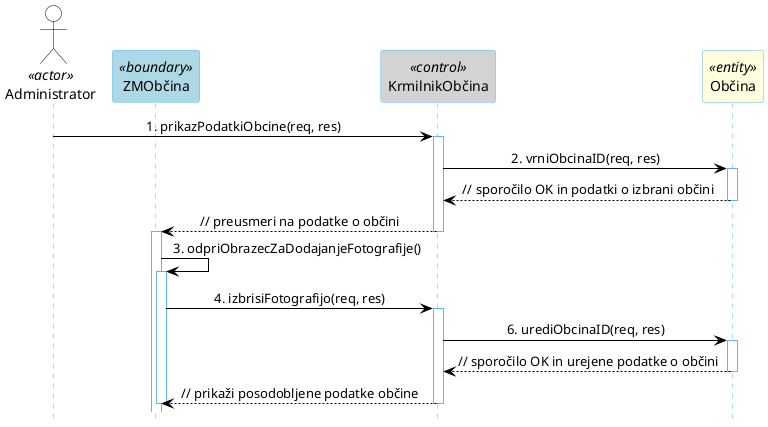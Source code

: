@startuml
hide footbox

skinparam backgroundcolor transparent
skinparam defaultTextAlignment center
skinparam actorBorderColor black
skinparam actorBackgroundColor white
skinparam arrowColor black  
skinparam sequenceLifeLineBorderColor #5FB8EC
skinparam sequenceParticipantBorderColor #5FB8EC
skinparam sequenceParticipantBackgroundColor white


actor "Administrator" as Prijavljen <<actor>>
participant "ZMObčina" as PodatkiObcine <<boundary>> #lightBlue
participant "KrmilnikObčina" as OKrmilnik <<control>> #lightGray
participant "Občina" as Obcina <<entity>> #lightYellow

Prijavljen -> OKrmilnik: 1. prikazPodatkiObcine(req, res)
activate OKrmilnik
OKrmilnik -> Obcina: 2. vrniObcinaID(req, res)
activate Obcina
OKrmilnik <-- Obcina: // sporočilo OK in podatki o izbrani občini
deactivate Obcina
PodatkiObcine <-- OKrmilnik: // preusmeri na podatke o občini
deactivate OKrmilnik
activate PodatkiObcine
PodatkiObcine -> PodatkiObcine: 3. odpriObrazecZaDodajanjeFotografije()
activate PodatkiObcine
PodatkiObcine -> OKrmilnik: 4. izbrisiFotografijo(req, res)
activate OKrmilnik
OKrmilnik -> Obcina: 6. urediObcinaID(req, res)
activate Obcina
OKrmilnik <-- Obcina: // sporočilo OK in urejene podatke o občini
deactivate Obcina
PodatkiObcine <-- OKrmilnik: // prikaži posodobljene podatke občine
deactivate OKrmilnik
deactivate PodatkiObcine
@enduml